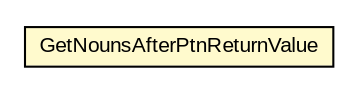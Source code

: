 #!/usr/local/bin/dot
#
# Class diagram 
# Generated by UMLGraph version R5_6-24-gf6e263 (http://www.umlgraph.org/)
#

digraph G {
	edge [fontname="arial",fontsize=10,labelfontname="arial",labelfontsize=10];
	node [fontname="arial",fontsize=10,shape=plaintext];
	nodesep=0.25;
	ranksep=0.5;
	// edu.arizona.biosemantics.semanticmarkup.markupelement.description.ling.learn.lib.unsupervised.GetNounsAfterPtnReturnValue
	c68425 [label=<<table title="edu.arizona.biosemantics.semanticmarkup.markupelement.description.ling.learn.lib.unsupervised.GetNounsAfterPtnReturnValue" border="0" cellborder="1" cellspacing="0" cellpadding="2" port="p" bgcolor="lemonChiffon" href="./GetNounsAfterPtnReturnValue.html">
		<tr><td><table border="0" cellspacing="0" cellpadding="1">
<tr><td align="center" balign="center"> GetNounsAfterPtnReturnValue </td></tr>
		</table></td></tr>
		</table>>, URL="./GetNounsAfterPtnReturnValue.html", fontname="arial", fontcolor="black", fontsize=10.0];
}

